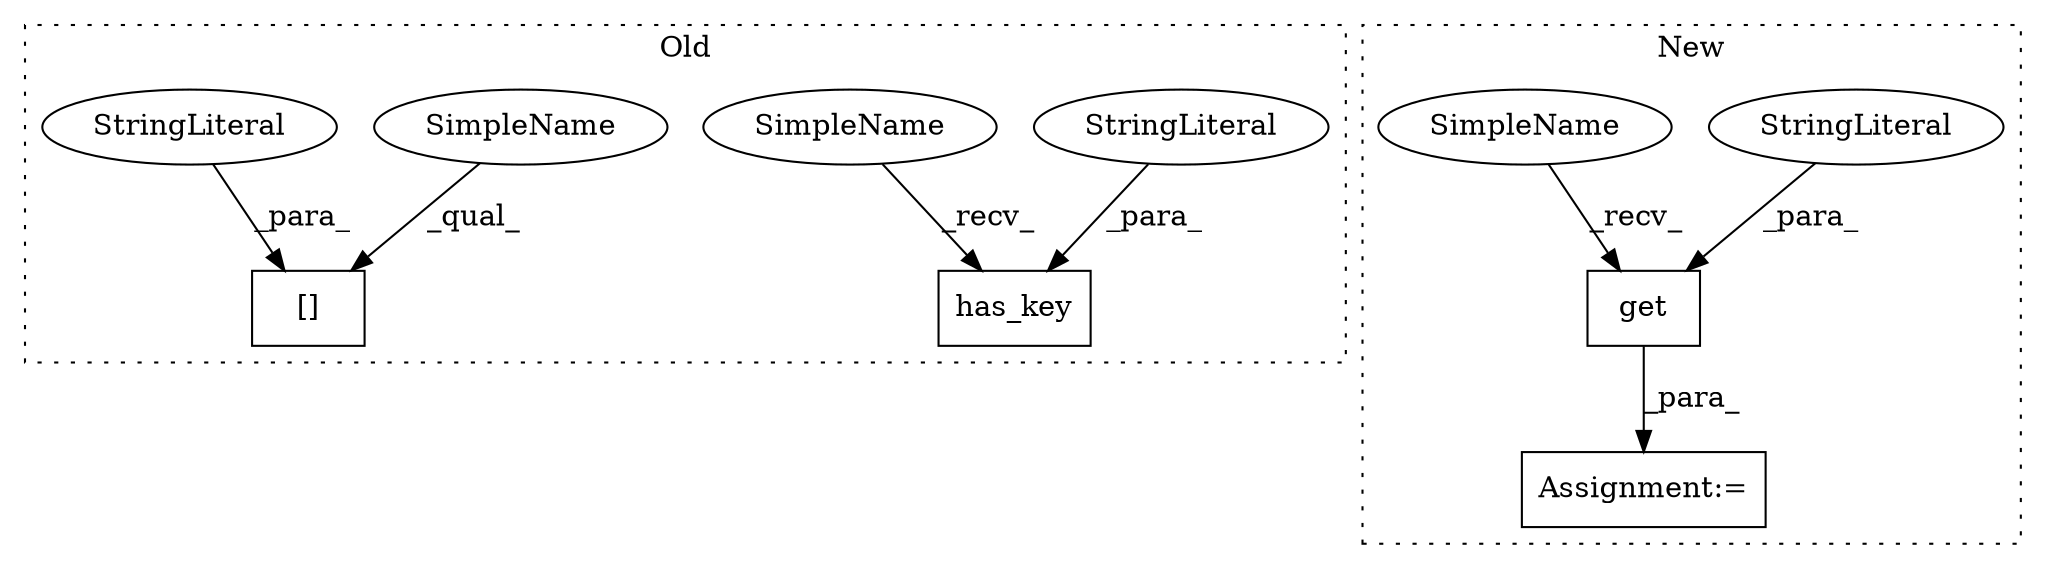 digraph G {
subgraph cluster0 {
1 [label="has_key" a="32" s="1972,1988" l="8,1" shape="box"];
4 [label="StringLiteral" a="45" s="1980" l="8" shape="ellipse"];
5 [label="[]" a="2" s="2006,2021" l="7,1" shape="box"];
6 [label="StringLiteral" a="45" s="2013" l="8" shape="ellipse"];
8 [label="SimpleName" a="42" s="1965" l="6" shape="ellipse"];
9 [label="SimpleName" a="42" s="2006" l="6" shape="ellipse"];
label = "Old";
style="dotted";
}
subgraph cluster1 {
2 [label="get" a="32" s="1866,1889" l="4,1" shape="box"];
3 [label="StringLiteral" a="45" s="1879" l="10" shape="ellipse"];
7 [label="Assignment:=" a="7" s="1858" l="1" shape="box"];
10 [label="SimpleName" a="42" s="1859" l="6" shape="ellipse"];
label = "New";
style="dotted";
}
2 -> 7 [label="_para_"];
3 -> 2 [label="_para_"];
4 -> 1 [label="_para_"];
6 -> 5 [label="_para_"];
8 -> 1 [label="_recv_"];
9 -> 5 [label="_qual_"];
10 -> 2 [label="_recv_"];
}